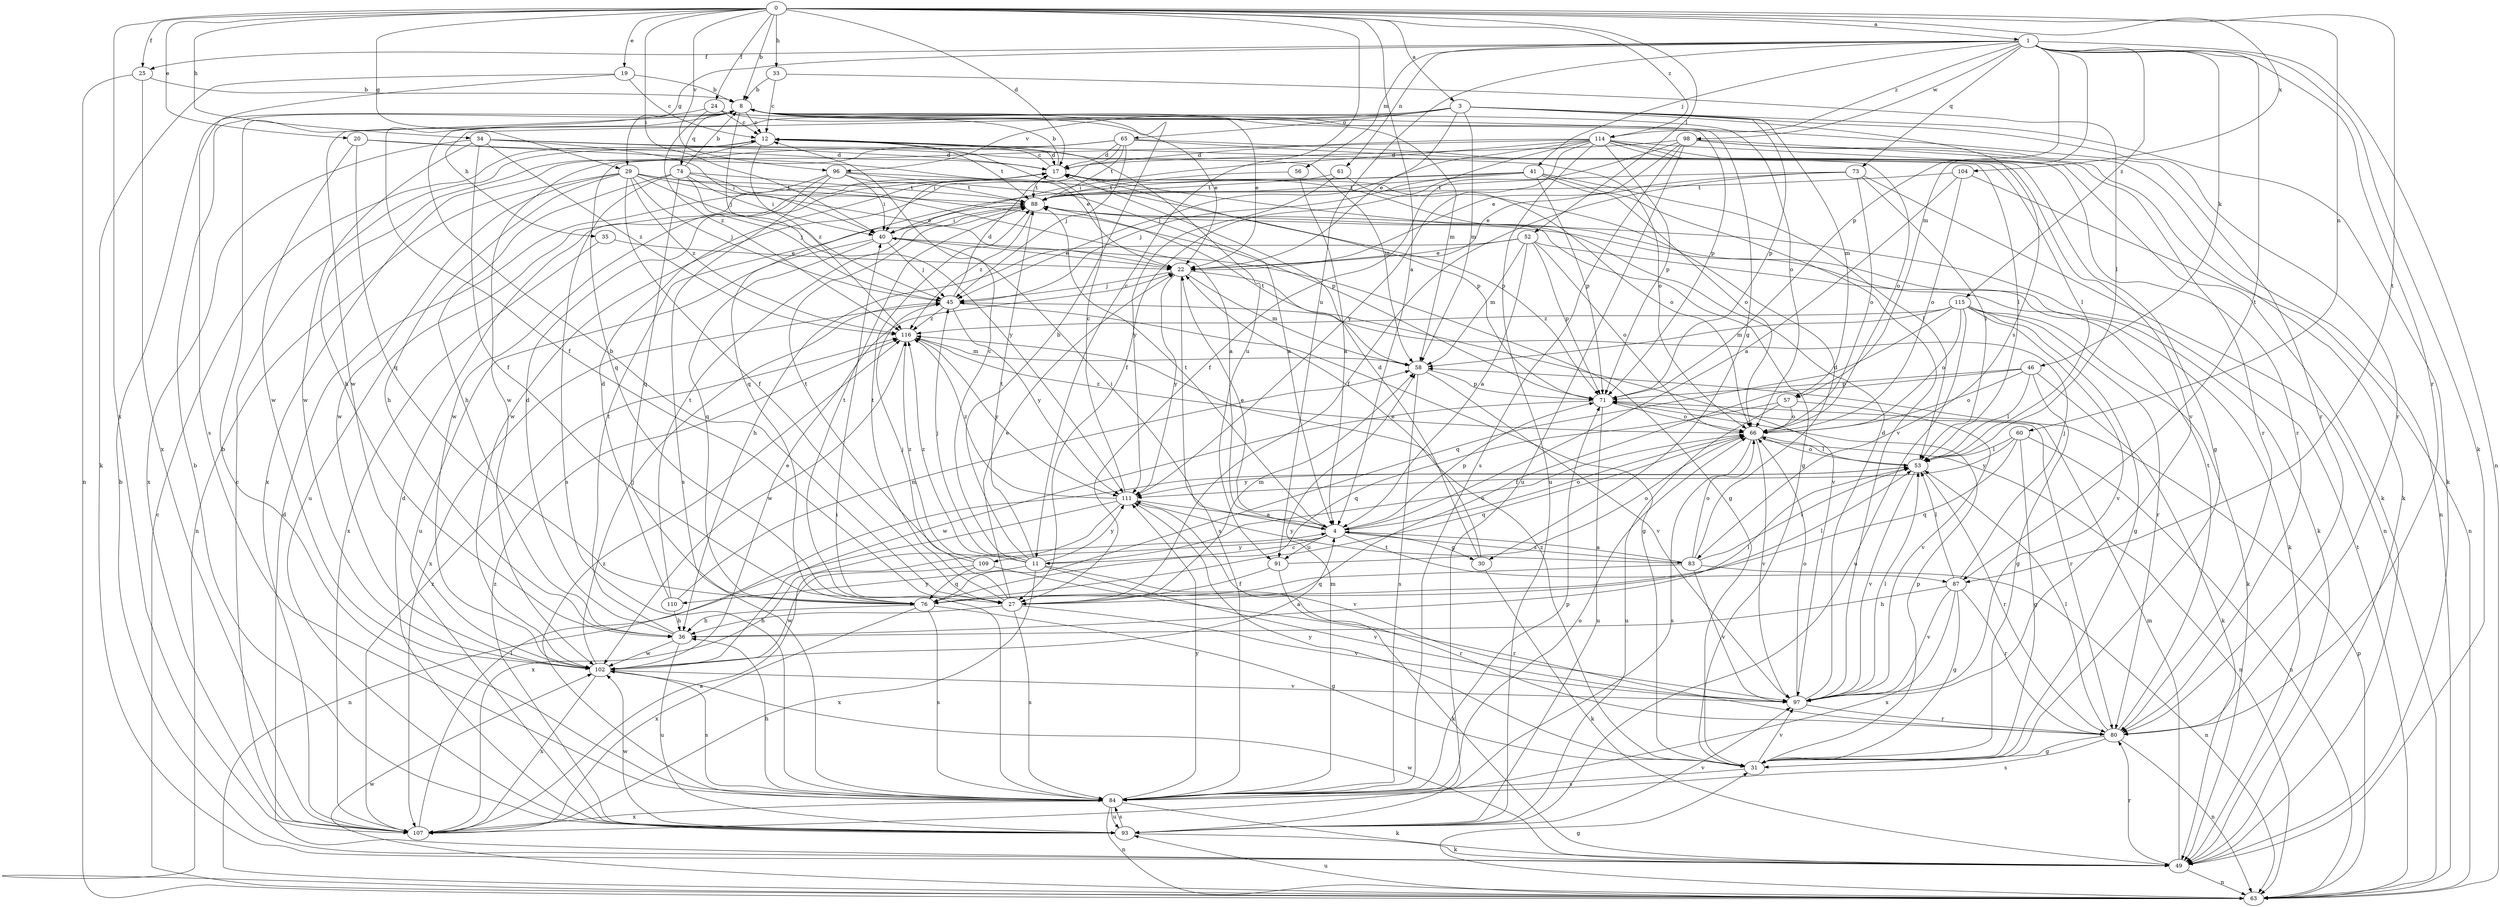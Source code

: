 strict digraph  {
0;
1;
3;
4;
8;
11;
12;
17;
19;
20;
22;
24;
25;
27;
29;
30;
31;
33;
34;
35;
36;
40;
41;
45;
46;
49;
52;
53;
56;
57;
58;
60;
61;
63;
65;
66;
71;
73;
74;
76;
80;
83;
84;
87;
88;
91;
93;
96;
97;
98;
102;
104;
107;
109;
110;
111;
114;
115;
116;
0 -> 1  [label=a];
0 -> 3  [label=a];
0 -> 4  [label=a];
0 -> 8  [label=b];
0 -> 11  [label=c];
0 -> 17  [label=d];
0 -> 19  [label=e];
0 -> 20  [label=e];
0 -> 24  [label=f];
0 -> 25  [label=f];
0 -> 29  [label=g];
0 -> 33  [label=h];
0 -> 34  [label=h];
0 -> 40  [label=i];
0 -> 52  [label=l];
0 -> 60  [label=n];
0 -> 87  [label=t];
0 -> 96  [label=v];
0 -> 104  [label=x];
0 -> 107  [label=x];
0 -> 114  [label=z];
1 -> 25  [label=f];
1 -> 29  [label=g];
1 -> 41  [label=j];
1 -> 46  [label=k];
1 -> 49  [label=k];
1 -> 56  [label=m];
1 -> 57  [label=m];
1 -> 61  [label=n];
1 -> 63  [label=n];
1 -> 71  [label=p];
1 -> 73  [label=q];
1 -> 80  [label=r];
1 -> 87  [label=t];
1 -> 91  [label=u];
1 -> 98  [label=w];
1 -> 114  [label=z];
1 -> 115  [label=z];
3 -> 22  [label=e];
3 -> 35  [label=h];
3 -> 49  [label=k];
3 -> 57  [label=m];
3 -> 58  [label=m];
3 -> 65  [label=o];
3 -> 71  [label=p];
3 -> 80  [label=r];
3 -> 83  [label=s];
3 -> 96  [label=v];
3 -> 102  [label=w];
4 -> 11  [label=c];
4 -> 22  [label=e];
4 -> 30  [label=g];
4 -> 40  [label=i];
4 -> 66  [label=o];
4 -> 71  [label=p];
4 -> 83  [label=s];
4 -> 87  [label=t];
4 -> 88  [label=t];
4 -> 91  [label=u];
4 -> 109  [label=y];
8 -> 12  [label=c];
8 -> 22  [label=e];
8 -> 30  [label=g];
8 -> 45  [label=j];
8 -> 58  [label=m];
8 -> 66  [label=o];
8 -> 71  [label=p];
8 -> 74  [label=q];
11 -> 8  [label=b];
11 -> 12  [label=c];
11 -> 45  [label=j];
11 -> 66  [label=o];
11 -> 80  [label=r];
11 -> 88  [label=t];
11 -> 97  [label=v];
11 -> 107  [label=x];
11 -> 110  [label=y];
11 -> 111  [label=y];
11 -> 116  [label=z];
12 -> 17  [label=d];
12 -> 36  [label=h];
12 -> 66  [label=o];
12 -> 88  [label=t];
12 -> 91  [label=u];
12 -> 116  [label=z];
17 -> 8  [label=b];
17 -> 12  [label=c];
17 -> 31  [label=g];
17 -> 71  [label=p];
17 -> 88  [label=t];
19 -> 8  [label=b];
19 -> 12  [label=c];
19 -> 49  [label=k];
19 -> 84  [label=s];
20 -> 17  [label=d];
20 -> 22  [label=e];
20 -> 76  [label=q];
20 -> 102  [label=w];
22 -> 45  [label=j];
22 -> 58  [label=m];
22 -> 84  [label=s];
22 -> 97  [label=v];
22 -> 111  [label=y];
24 -> 12  [label=c];
24 -> 22  [label=e];
24 -> 27  [label=f];
24 -> 80  [label=r];
24 -> 116  [label=z];
25 -> 8  [label=b];
25 -> 63  [label=n];
25 -> 107  [label=x];
27 -> 8  [label=b];
27 -> 22  [label=e];
27 -> 36  [label=h];
27 -> 45  [label=j];
27 -> 58  [label=m];
27 -> 84  [label=s];
27 -> 88  [label=t];
27 -> 97  [label=v];
29 -> 22  [label=e];
29 -> 27  [label=f];
29 -> 36  [label=h];
29 -> 45  [label=j];
29 -> 63  [label=n];
29 -> 71  [label=p];
29 -> 88  [label=t];
29 -> 102  [label=w];
29 -> 111  [label=y];
29 -> 116  [label=z];
30 -> 17  [label=d];
30 -> 22  [label=e];
30 -> 49  [label=k];
31 -> 71  [label=p];
31 -> 84  [label=s];
31 -> 97  [label=v];
31 -> 111  [label=y];
31 -> 116  [label=z];
33 -> 8  [label=b];
33 -> 12  [label=c];
33 -> 53  [label=l];
34 -> 17  [label=d];
34 -> 27  [label=f];
34 -> 40  [label=i];
34 -> 53  [label=l];
34 -> 58  [label=m];
34 -> 102  [label=w];
34 -> 107  [label=x];
34 -> 116  [label=z];
35 -> 22  [label=e];
35 -> 107  [label=x];
36 -> 17  [label=d];
36 -> 53  [label=l];
36 -> 88  [label=t];
36 -> 93  [label=u];
36 -> 102  [label=w];
40 -> 22  [label=e];
40 -> 31  [label=g];
40 -> 45  [label=j];
40 -> 76  [label=q];
40 -> 93  [label=u];
41 -> 45  [label=j];
41 -> 53  [label=l];
41 -> 66  [label=o];
41 -> 71  [label=p];
41 -> 76  [label=q];
41 -> 88  [label=t];
41 -> 97  [label=v];
41 -> 102  [label=w];
45 -> 17  [label=d];
45 -> 31  [label=g];
45 -> 107  [label=x];
45 -> 111  [label=y];
45 -> 116  [label=z];
46 -> 27  [label=f];
46 -> 31  [label=g];
46 -> 49  [label=k];
46 -> 53  [label=l];
46 -> 66  [label=o];
46 -> 71  [label=p];
49 -> 8  [label=b];
49 -> 17  [label=d];
49 -> 58  [label=m];
49 -> 63  [label=n];
49 -> 80  [label=r];
49 -> 102  [label=w];
52 -> 4  [label=a];
52 -> 22  [label=e];
52 -> 36  [label=h];
52 -> 49  [label=k];
52 -> 58  [label=m];
52 -> 66  [label=o];
52 -> 71  [label=p];
53 -> 66  [label=o];
53 -> 80  [label=r];
53 -> 97  [label=v];
53 -> 111  [label=y];
56 -> 4  [label=a];
56 -> 88  [label=t];
57 -> 66  [label=o];
57 -> 76  [label=q];
57 -> 93  [label=u];
57 -> 97  [label=v];
58 -> 71  [label=p];
58 -> 84  [label=s];
58 -> 88  [label=t];
58 -> 97  [label=v];
60 -> 31  [label=g];
60 -> 53  [label=l];
60 -> 63  [label=n];
60 -> 76  [label=q];
60 -> 111  [label=y];
61 -> 66  [label=o];
61 -> 88  [label=t];
61 -> 111  [label=y];
63 -> 12  [label=c];
63 -> 31  [label=g];
63 -> 71  [label=p];
63 -> 88  [label=t];
63 -> 93  [label=u];
63 -> 102  [label=w];
65 -> 17  [label=d];
65 -> 40  [label=i];
65 -> 45  [label=j];
65 -> 53  [label=l];
65 -> 88  [label=t];
65 -> 97  [label=v];
65 -> 102  [label=w];
65 -> 107  [label=x];
66 -> 53  [label=l];
66 -> 63  [label=n];
66 -> 76  [label=q];
66 -> 84  [label=s];
66 -> 97  [label=v];
66 -> 116  [label=z];
71 -> 66  [label=o];
71 -> 80  [label=r];
71 -> 93  [label=u];
71 -> 102  [label=w];
73 -> 22  [label=e];
73 -> 27  [label=f];
73 -> 53  [label=l];
73 -> 63  [label=n];
73 -> 66  [label=o];
73 -> 88  [label=t];
74 -> 4  [label=a];
74 -> 8  [label=b];
74 -> 36  [label=h];
74 -> 40  [label=i];
74 -> 45  [label=j];
74 -> 76  [label=q];
74 -> 84  [label=s];
74 -> 88  [label=t];
76 -> 31  [label=g];
76 -> 36  [label=h];
76 -> 53  [label=l];
76 -> 84  [label=s];
76 -> 88  [label=t];
76 -> 107  [label=x];
80 -> 31  [label=g];
80 -> 53  [label=l];
80 -> 63  [label=n];
80 -> 84  [label=s];
80 -> 88  [label=t];
83 -> 4  [label=a];
83 -> 17  [label=d];
83 -> 53  [label=l];
83 -> 63  [label=n];
83 -> 66  [label=o];
83 -> 76  [label=q];
83 -> 97  [label=v];
83 -> 111  [label=y];
84 -> 8  [label=b];
84 -> 36  [label=h];
84 -> 40  [label=i];
84 -> 49  [label=k];
84 -> 58  [label=m];
84 -> 63  [label=n];
84 -> 66  [label=o];
84 -> 71  [label=p];
84 -> 93  [label=u];
84 -> 107  [label=x];
84 -> 111  [label=y];
84 -> 116  [label=z];
87 -> 31  [label=g];
87 -> 36  [label=h];
87 -> 45  [label=j];
87 -> 53  [label=l];
87 -> 80  [label=r];
87 -> 97  [label=v];
87 -> 107  [label=x];
88 -> 40  [label=i];
88 -> 49  [label=k];
88 -> 116  [label=z];
91 -> 27  [label=f];
91 -> 49  [label=k];
91 -> 66  [label=o];
93 -> 8  [label=b];
93 -> 17  [label=d];
93 -> 49  [label=k];
93 -> 84  [label=s];
93 -> 97  [label=v];
93 -> 102  [label=w];
93 -> 116  [label=z];
96 -> 4  [label=a];
96 -> 40  [label=i];
96 -> 71  [label=p];
96 -> 84  [label=s];
96 -> 88  [label=t];
96 -> 93  [label=u];
96 -> 102  [label=w];
97 -> 17  [label=d];
97 -> 53  [label=l];
97 -> 66  [label=o];
97 -> 80  [label=r];
98 -> 17  [label=d];
98 -> 22  [label=e];
98 -> 27  [label=f];
98 -> 49  [label=k];
98 -> 63  [label=n];
98 -> 80  [label=r];
98 -> 84  [label=s];
98 -> 93  [label=u];
102 -> 4  [label=a];
102 -> 22  [label=e];
102 -> 45  [label=j];
102 -> 84  [label=s];
102 -> 97  [label=v];
102 -> 107  [label=x];
104 -> 4  [label=a];
104 -> 63  [label=n];
104 -> 66  [label=o];
104 -> 88  [label=t];
107 -> 4  [label=a];
107 -> 12  [label=c];
107 -> 53  [label=l];
107 -> 116  [label=z];
109 -> 76  [label=q];
109 -> 80  [label=r];
109 -> 88  [label=t];
109 -> 102  [label=w];
109 -> 116  [label=z];
110 -> 17  [label=d];
110 -> 36  [label=h];
110 -> 58  [label=m];
110 -> 88  [label=t];
111 -> 4  [label=a];
111 -> 12  [label=c];
111 -> 63  [label=n];
111 -> 97  [label=v];
111 -> 107  [label=x];
111 -> 116  [label=z];
114 -> 17  [label=d];
114 -> 27  [label=f];
114 -> 31  [label=g];
114 -> 40  [label=i];
114 -> 45  [label=j];
114 -> 49  [label=k];
114 -> 66  [label=o];
114 -> 71  [label=p];
114 -> 76  [label=q];
114 -> 80  [label=r];
114 -> 93  [label=u];
114 -> 111  [label=y];
115 -> 31  [label=g];
115 -> 49  [label=k];
115 -> 58  [label=m];
115 -> 66  [label=o];
115 -> 76  [label=q];
115 -> 80  [label=r];
115 -> 93  [label=u];
115 -> 97  [label=v];
115 -> 116  [label=z];
116 -> 58  [label=m];
116 -> 102  [label=w];
116 -> 111  [label=y];
}
